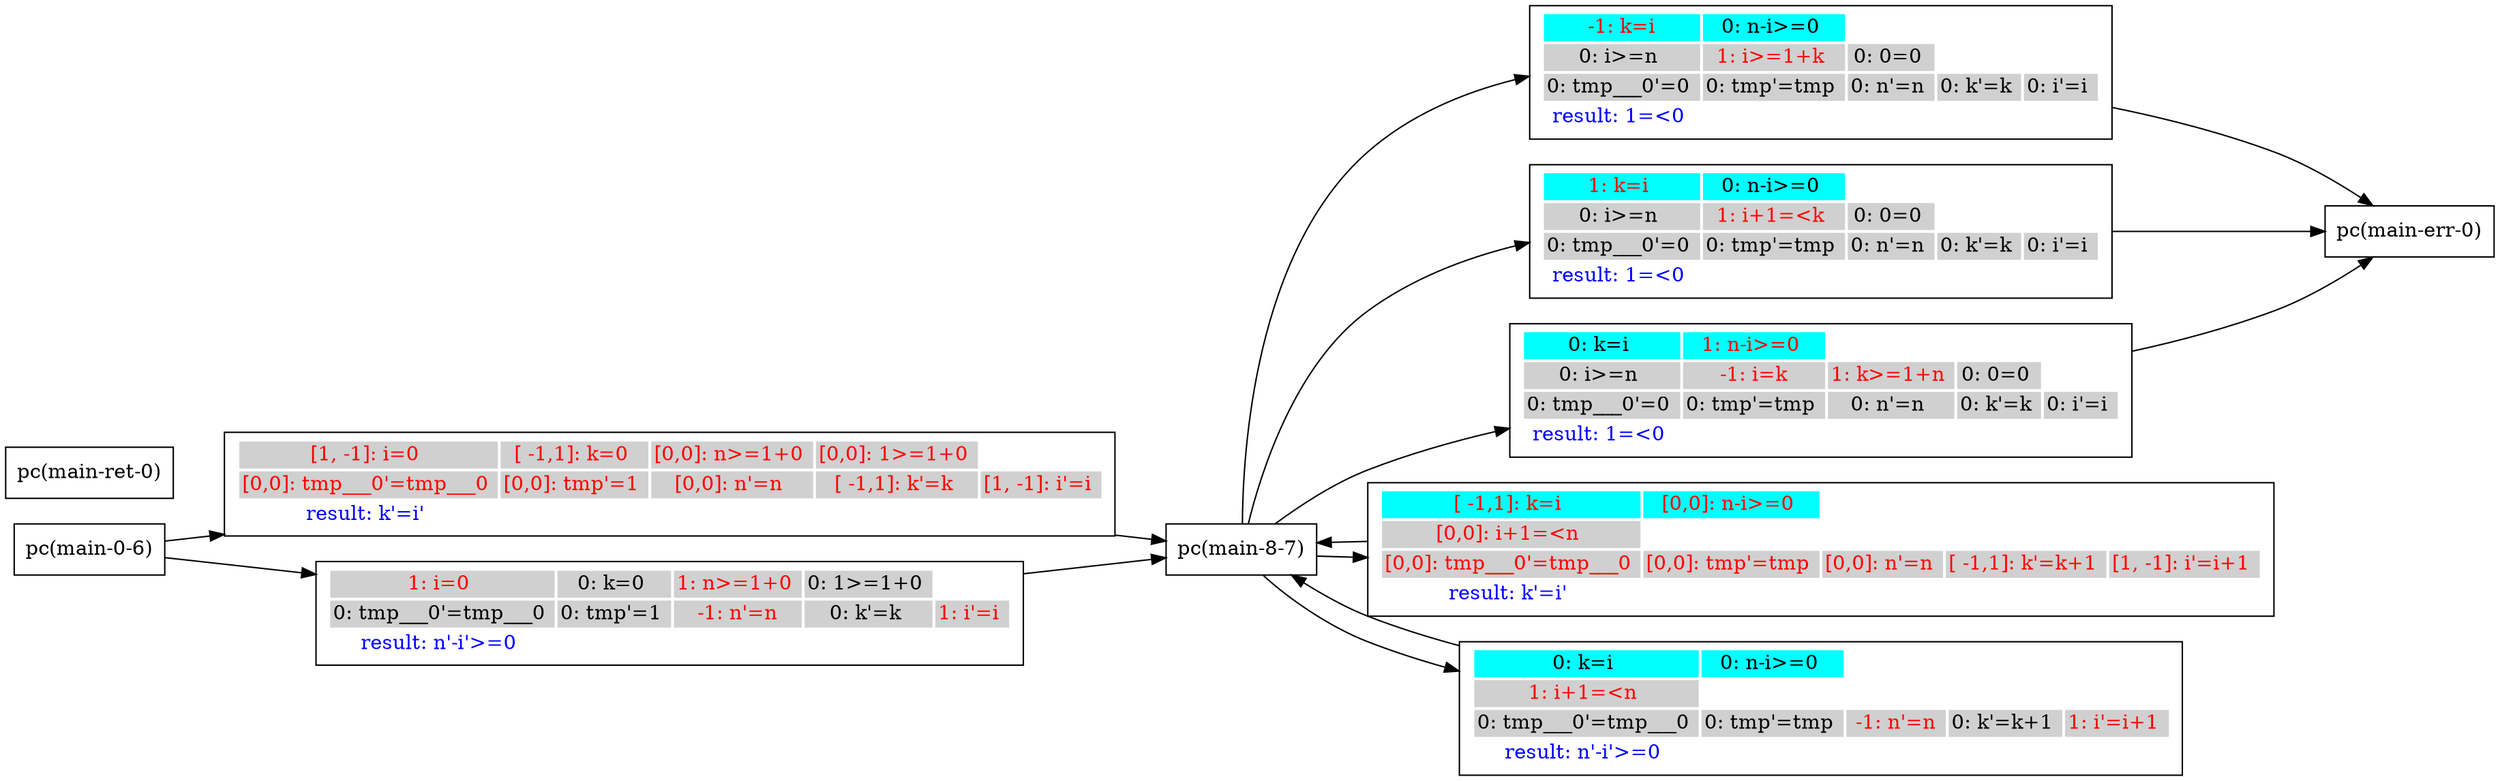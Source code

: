 digraph G {
 rankdir=LR 
 node [shape=box]
N1 [label="pc(main-0-6)"];
N3 [label="pc(main-8-7)"];
N5 [label="pc(main-err-0)"];
N7 [label="pc(main-ret-0)"];
N3 -> A1A0 ;
A1A0 -> N5 ;
A1A0 [ label=<<TABLE border="0"><TR><TD bgcolor = "#00FFFF"><FONT COLOR="red"> -1: k=i </FONT></TD><TD bgcolor = "#00FFFF"><FONT COLOR="black">0: n-i&#062;=0 </FONT></TD></TR><TR><TD bgcolor = "#D0D0D0"><FONT COLOR="black">0: i&#062;=n </FONT></TD><TD bgcolor = "#D0D0D0"><FONT COLOR="red">1: i&#062;=1+k </FONT></TD><TD bgcolor = "#D0D0D0"><FONT COLOR="black">0: 0=0 </FONT></TD></TR><TR><TD bgcolor = "#D0D0D0"><FONT COLOR="black">0: tmp___0'=0 </FONT></TD><TD bgcolor = "#D0D0D0"><FONT COLOR="black">0: tmp'=tmp </FONT></TD><TD bgcolor = "#D0D0D0"><FONT COLOR="black">0: n'=n </FONT></TD><TD bgcolor = "#D0D0D0"><FONT COLOR="black">0: k'=k </FONT></TD><TD bgcolor = "#D0D0D0"><FONT COLOR="black">0: i'=i </FONT></TD></TR><TR><TD bgcolor = "white"><FONT COLOR="blue">result: 1=&#060;0 </FONT></TD></TR></TABLE>>];
N3 -> A2A0 ;
A2A0 -> N5 ;
A2A0 [ label=<<TABLE border="0"><TR><TD bgcolor = "#00FFFF"><FONT COLOR="red">1: k=i </FONT></TD><TD bgcolor = "#00FFFF"><FONT COLOR="black">0: n-i&#062;=0 </FONT></TD></TR><TR><TD bgcolor = "#D0D0D0"><FONT COLOR="black">0: i&#062;=n </FONT></TD><TD bgcolor = "#D0D0D0"><FONT COLOR="red">1: i+1=&#060;k </FONT></TD><TD bgcolor = "#D0D0D0"><FONT COLOR="black">0: 0=0 </FONT></TD></TR><TR><TD bgcolor = "#D0D0D0"><FONT COLOR="black">0: tmp___0'=0 </FONT></TD><TD bgcolor = "#D0D0D0"><FONT COLOR="black">0: tmp'=tmp </FONT></TD><TD bgcolor = "#D0D0D0"><FONT COLOR="black">0: n'=n </FONT></TD><TD bgcolor = "#D0D0D0"><FONT COLOR="black">0: k'=k </FONT></TD><TD bgcolor = "#D0D0D0"><FONT COLOR="black">0: i'=i </FONT></TD></TR><TR><TD bgcolor = "white"><FONT COLOR="blue">result: 1=&#060;0 </FONT></TD></TR></TABLE>>];
N3 -> A3A0 ;
A3A0 -> N5 ;
A3A0 [ label=<<TABLE border="0"><TR><TD bgcolor = "#00FFFF"><FONT COLOR="black">0: k=i </FONT></TD><TD bgcolor = "#00FFFF"><FONT COLOR="red">1: n-i&#062;=0 </FONT></TD></TR><TR><TD bgcolor = "#D0D0D0"><FONT COLOR="black">0: i&#062;=n </FONT></TD><TD bgcolor = "#D0D0D0"><FONT COLOR="red"> -1: i=k </FONT></TD><TD bgcolor = "#D0D0D0"><FONT COLOR="red">1: k&#062;=1+n </FONT></TD><TD bgcolor = "#D0D0D0"><FONT COLOR="black">0: 0=0 </FONT></TD></TR><TR><TD bgcolor = "#D0D0D0"><FONT COLOR="black">0: tmp___0'=0 </FONT></TD><TD bgcolor = "#D0D0D0"><FONT COLOR="black">0: tmp'=tmp </FONT></TD><TD bgcolor = "#D0D0D0"><FONT COLOR="black">0: n'=n </FONT></TD><TD bgcolor = "#D0D0D0"><FONT COLOR="black">0: k'=k </FONT></TD><TD bgcolor = "#D0D0D0"><FONT COLOR="black">0: i'=i </FONT></TD></TR><TR><TD bgcolor = "white"><FONT COLOR="blue">result: 1=&#060;0 </FONT></TD></TR></TABLE>>];
N3 -> A4A0 ;
A4A0 -> N3 ;
A4A0 [ label=<<TABLE border="0"><TR><TD bgcolor = "#00FFFF"><FONT COLOR="red">[ -1,1]: k=i </FONT></TD><TD bgcolor = "#00FFFF"><FONT COLOR="red">[0,0]: n-i&#062;=0 </FONT></TD></TR><TR><TD bgcolor = "#D0D0D0"><FONT COLOR="red">[0,0]: i+1=&#060;n </FONT></TD></TR><TR><TD bgcolor = "#D0D0D0"><FONT COLOR="red">[0,0]: tmp___0'=tmp___0 </FONT></TD><TD bgcolor = "#D0D0D0"><FONT COLOR="red">[0,0]: tmp'=tmp </FONT></TD><TD bgcolor = "#D0D0D0"><FONT COLOR="red">[0,0]: n'=n </FONT></TD><TD bgcolor = "#D0D0D0"><FONT COLOR="red">[ -1,1]: k'=k+1 </FONT></TD><TD bgcolor = "#D0D0D0"><FONT COLOR="red">[1, -1]: i'=i+1 </FONT></TD></TR><TR><TD bgcolor = "white"><FONT COLOR="blue">result: k'=i' </FONT></TD></TR></TABLE>>];
N3 -> A4A1 ;
A4A1 -> N3 ;
A4A1 [ label=<<TABLE border="0"><TR><TD bgcolor = "#00FFFF"><FONT COLOR="black">0: k=i </FONT></TD><TD bgcolor = "#00FFFF"><FONT COLOR="black">0: n-i&#062;=0 </FONT></TD></TR><TR><TD bgcolor = "#D0D0D0"><FONT COLOR="red">1: i+1=&#060;n </FONT></TD></TR><TR><TD bgcolor = "#D0D0D0"><FONT COLOR="black">0: tmp___0'=tmp___0 </FONT></TD><TD bgcolor = "#D0D0D0"><FONT COLOR="black">0: tmp'=tmp </FONT></TD><TD bgcolor = "#D0D0D0"><FONT COLOR="red"> -1: n'=n </FONT></TD><TD bgcolor = "#D0D0D0"><FONT COLOR="black">0: k'=k+1 </FONT></TD><TD bgcolor = "#D0D0D0"><FONT COLOR="red">1: i'=i+1 </FONT></TD></TR><TR><TD bgcolor = "white"><FONT COLOR="blue">result: n'-i'&#062;=0 </FONT></TD></TR></TABLE>>];
N1 -> A5A0 ;
A5A0 -> N3 ;
A5A0 [ label=<<TABLE border="0"><TR><TD bgcolor = "#D0D0D0"><FONT COLOR="red">[1, -1]: i=0 </FONT></TD><TD bgcolor = "#D0D0D0"><FONT COLOR="red">[ -1,1]: k=0 </FONT></TD><TD bgcolor = "#D0D0D0"><FONT COLOR="red">[0,0]: n&#062;=1+0 </FONT></TD><TD bgcolor = "#D0D0D0"><FONT COLOR="red">[0,0]: 1&#062;=1+0 </FONT></TD></TR><TR><TD bgcolor = "#D0D0D0"><FONT COLOR="red">[0,0]: tmp___0'=tmp___0 </FONT></TD><TD bgcolor = "#D0D0D0"><FONT COLOR="red">[0,0]: tmp'=1 </FONT></TD><TD bgcolor = "#D0D0D0"><FONT COLOR="red">[0,0]: n'=n </FONT></TD><TD bgcolor = "#D0D0D0"><FONT COLOR="red">[ -1,1]: k'=k </FONT></TD><TD bgcolor = "#D0D0D0"><FONT COLOR="red">[1, -1]: i'=i </FONT></TD></TR><TR><TD bgcolor = "white"><FONT COLOR="blue">result: k'=i' </FONT></TD></TR></TABLE>>];
N1 -> A5A1 ;
A5A1 -> N3 ;
A5A1 [ label=<<TABLE border="0"><TR><TD bgcolor = "#D0D0D0"><FONT COLOR="red">1: i=0 </FONT></TD><TD bgcolor = "#D0D0D0"><FONT COLOR="black">0: k=0 </FONT></TD><TD bgcolor = "#D0D0D0"><FONT COLOR="red">1: n&#062;=1+0 </FONT></TD><TD bgcolor = "#D0D0D0"><FONT COLOR="black">0: 1&#062;=1+0 </FONT></TD></TR><TR><TD bgcolor = "#D0D0D0"><FONT COLOR="black">0: tmp___0'=tmp___0 </FONT></TD><TD bgcolor = "#D0D0D0"><FONT COLOR="black">0: tmp'=1 </FONT></TD><TD bgcolor = "#D0D0D0"><FONT COLOR="red"> -1: n'=n </FONT></TD><TD bgcolor = "#D0D0D0"><FONT COLOR="black">0: k'=k </FONT></TD><TD bgcolor = "#D0D0D0"><FONT COLOR="red">1: i'=i </FONT></TD></TR><TR><TD bgcolor = "white"><FONT COLOR="blue">result: n'-i'&#062;=0 </FONT></TD></TR></TABLE>>];
}
